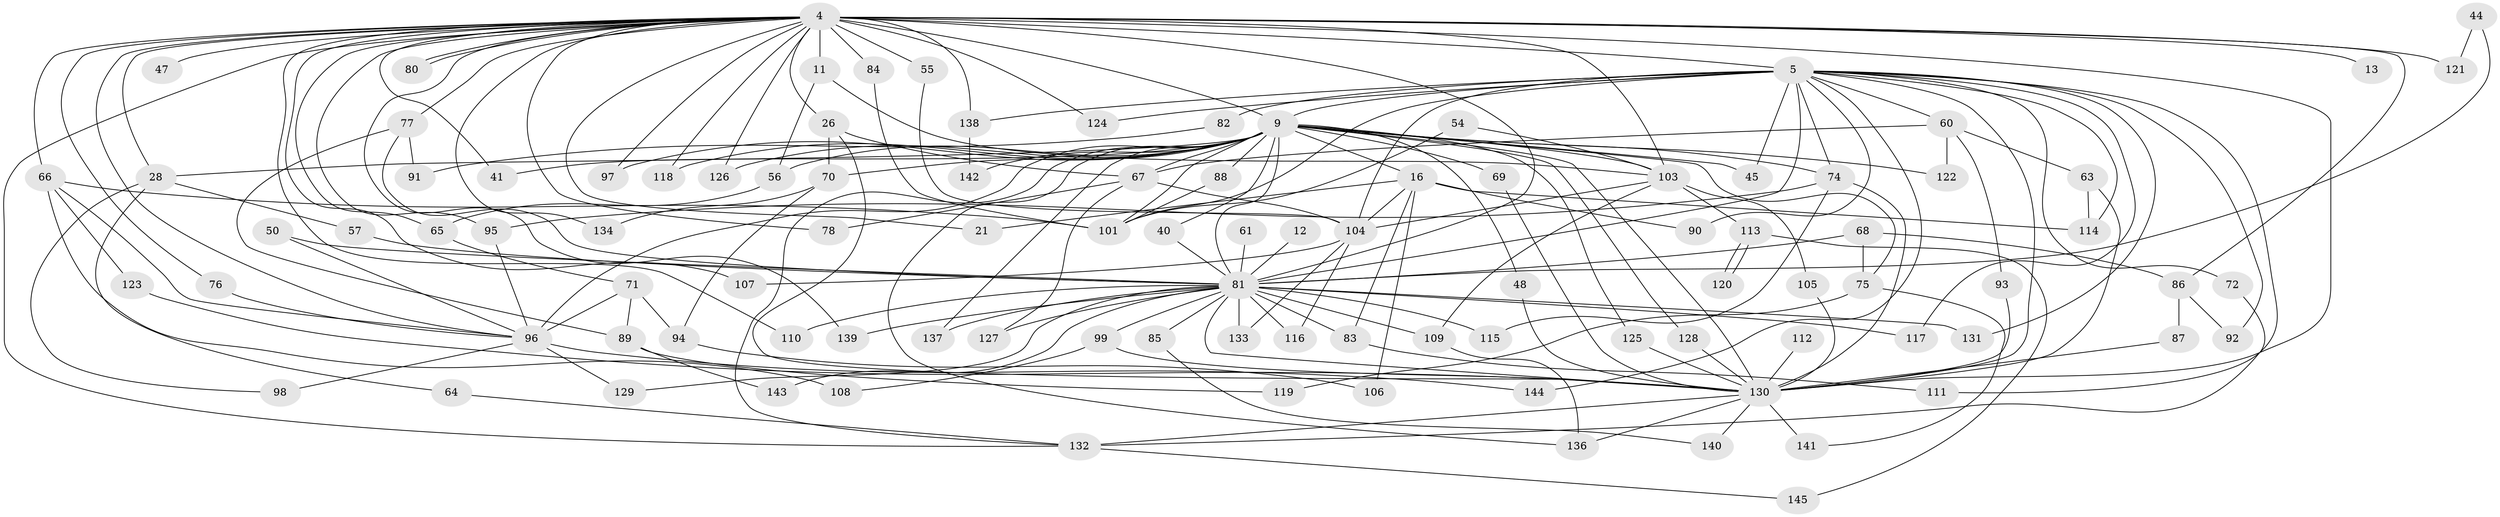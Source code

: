 // original degree distribution, {18: 0.006896551724137931, 29: 0.020689655172413793, 22: 0.006896551724137931, 30: 0.006896551724137931, 21: 0.006896551724137931, 20: 0.013793103448275862, 23: 0.006896551724137931, 4: 0.10344827586206896, 2: 0.5103448275862069, 3: 0.2206896551724138, 5: 0.041379310344827586, 9: 0.006896551724137931, 6: 0.020689655172413793, 7: 0.027586206896551724}
// Generated by graph-tools (version 1.1) at 2025/46/03/04/25 21:46:33]
// undirected, 101 vertices, 199 edges
graph export_dot {
graph [start="1"]
  node [color=gray90,style=filled];
  4 [super="+2"];
  5 [super="+1"];
  9 [super="+8"];
  11;
  12;
  13;
  16;
  21;
  26;
  28 [super="+24"];
  40;
  41;
  44;
  45 [super="+27"];
  47;
  48;
  50;
  54;
  55;
  56;
  57 [super="+53"];
  60;
  61;
  63;
  64;
  65;
  66 [super="+62"];
  67 [super="+30+35"];
  68 [super="+37"];
  69 [super="+14"];
  70;
  71;
  72;
  74 [super="+33"];
  75;
  76;
  77;
  78;
  80;
  81 [super="+36+10"];
  82;
  83;
  84;
  85;
  86;
  87;
  88 [super="+73"];
  89;
  90;
  91;
  92;
  93;
  94;
  95 [super="+46"];
  96 [super="+29"];
  97;
  98;
  99;
  101 [super="+38"];
  103 [super="+59+102"];
  104 [super="+43+58"];
  105;
  106;
  107 [super="+20"];
  108;
  109 [super="+32"];
  110 [super="+17"];
  111;
  112;
  113;
  114 [super="+51"];
  115;
  116;
  117;
  118;
  119;
  120;
  121;
  122;
  123;
  124;
  125 [super="+100"];
  126 [super="+25"];
  127;
  128 [super="+52"];
  129;
  130 [super="+23+7+79"];
  131;
  132 [super="+49"];
  133;
  134;
  136 [super="+34"];
  137;
  138;
  139;
  140;
  141;
  142;
  143;
  144 [super="+135"];
  145;
  4 -- 5 [weight=4];
  4 -- 9 [weight=4];
  4 -- 11 [weight=2];
  4 -- 13 [weight=2];
  4 -- 26;
  4 -- 47 [weight=2];
  4 -- 65;
  4 -- 76;
  4 -- 77;
  4 -- 80;
  4 -- 80;
  4 -- 84;
  4 -- 97;
  4 -- 126 [weight=2];
  4 -- 134;
  4 -- 138;
  4 -- 130 [weight=5];
  4 -- 66;
  4 -- 139;
  4 -- 78;
  4 -- 21;
  4 -- 86;
  4 -- 28 [weight=2];
  4 -- 41;
  4 -- 107 [weight=2];
  4 -- 110 [weight=2];
  4 -- 118;
  4 -- 55;
  4 -- 121;
  4 -- 124;
  4 -- 96;
  4 -- 81 [weight=5];
  4 -- 95;
  4 -- 132;
  4 -- 103;
  5 -- 9 [weight=4];
  5 -- 72;
  5 -- 74;
  5 -- 81 [weight=5];
  5 -- 82 [weight=2];
  5 -- 92;
  5 -- 104 [weight=2];
  5 -- 124;
  5 -- 131;
  5 -- 138;
  5 -- 144 [weight=2];
  5 -- 90;
  5 -- 111;
  5 -- 117;
  5 -- 60;
  5 -- 45;
  5 -- 101;
  5 -- 130 [weight=5];
  5 -- 114;
  9 -- 16 [weight=2];
  9 -- 40;
  9 -- 45 [weight=2];
  9 -- 48;
  9 -- 67 [weight=3];
  9 -- 70;
  9 -- 97;
  9 -- 118;
  9 -- 122;
  9 -- 142;
  9 -- 128;
  9 -- 28;
  9 -- 69 [weight=2];
  9 -- 137;
  9 -- 75;
  9 -- 88 [weight=2];
  9 -- 96 [weight=3];
  9 -- 101 [weight=2];
  9 -- 41;
  9 -- 56;
  9 -- 125;
  9 -- 126;
  9 -- 81 [weight=4];
  9 -- 130 [weight=6];
  9 -- 74;
  9 -- 136;
  9 -- 132;
  9 -- 103 [weight=4];
  11 -- 56;
  11 -- 103;
  12 -- 81;
  16 -- 21;
  16 -- 83;
  16 -- 90;
  16 -- 106;
  16 -- 104 [weight=2];
  16 -- 114;
  26 -- 70;
  26 -- 67;
  26 -- 130;
  28 -- 64;
  28 -- 98;
  28 -- 57;
  40 -- 81;
  44 -- 121;
  44 -- 81;
  48 -- 130;
  50 -- 96;
  50 -- 81;
  54 -- 101;
  54 -- 103;
  55 -- 104;
  56 -- 65;
  57 -- 81 [weight=2];
  60 -- 63;
  60 -- 93;
  60 -- 122;
  60 -- 67;
  61 -- 81 [weight=2];
  63 -- 114;
  63 -- 130;
  64 -- 132;
  65 -- 71;
  66 -- 108;
  66 -- 96;
  66 -- 123;
  66 -- 101;
  67 -- 78;
  67 -- 127;
  67 -- 104;
  68 -- 81 [weight=2];
  68 -- 75;
  68 -- 86;
  69 -- 130;
  70 -- 94;
  70 -- 134;
  71 -- 89;
  71 -- 94;
  71 -- 96;
  72 -- 132;
  74 -- 95;
  74 -- 115;
  74 -- 130;
  75 -- 119;
  75 -- 141;
  76 -- 96;
  77 -- 89;
  77 -- 91;
  77 -- 81;
  81 -- 129;
  81 -- 99;
  81 -- 131;
  81 -- 133;
  81 -- 137;
  81 -- 139;
  81 -- 143;
  81 -- 83;
  81 -- 85 [weight=2];
  81 -- 109;
  81 -- 110;
  81 -- 115;
  81 -- 116;
  81 -- 117;
  81 -- 127;
  81 -- 130 [weight=4];
  82 -- 91;
  83 -- 111;
  84 -- 101;
  85 -- 140;
  86 -- 87;
  86 -- 92;
  87 -- 130;
  88 -- 101;
  89 -- 119;
  89 -- 143;
  93 -- 130;
  94 -- 106;
  95 -- 96;
  96 -- 129;
  96 -- 98;
  96 -- 144;
  99 -- 108;
  99 -- 130;
  103 -- 104;
  103 -- 105;
  103 -- 109 [weight=2];
  103 -- 113;
  104 -- 116;
  104 -- 133;
  104 -- 107;
  105 -- 130;
  109 -- 136;
  112 -- 130 [weight=2];
  113 -- 120;
  113 -- 120;
  113 -- 145;
  123 -- 130;
  125 -- 130 [weight=2];
  128 -- 130 [weight=2];
  130 -- 132;
  130 -- 140;
  130 -- 141;
  130 -- 136;
  132 -- 145;
  138 -- 142;
}
